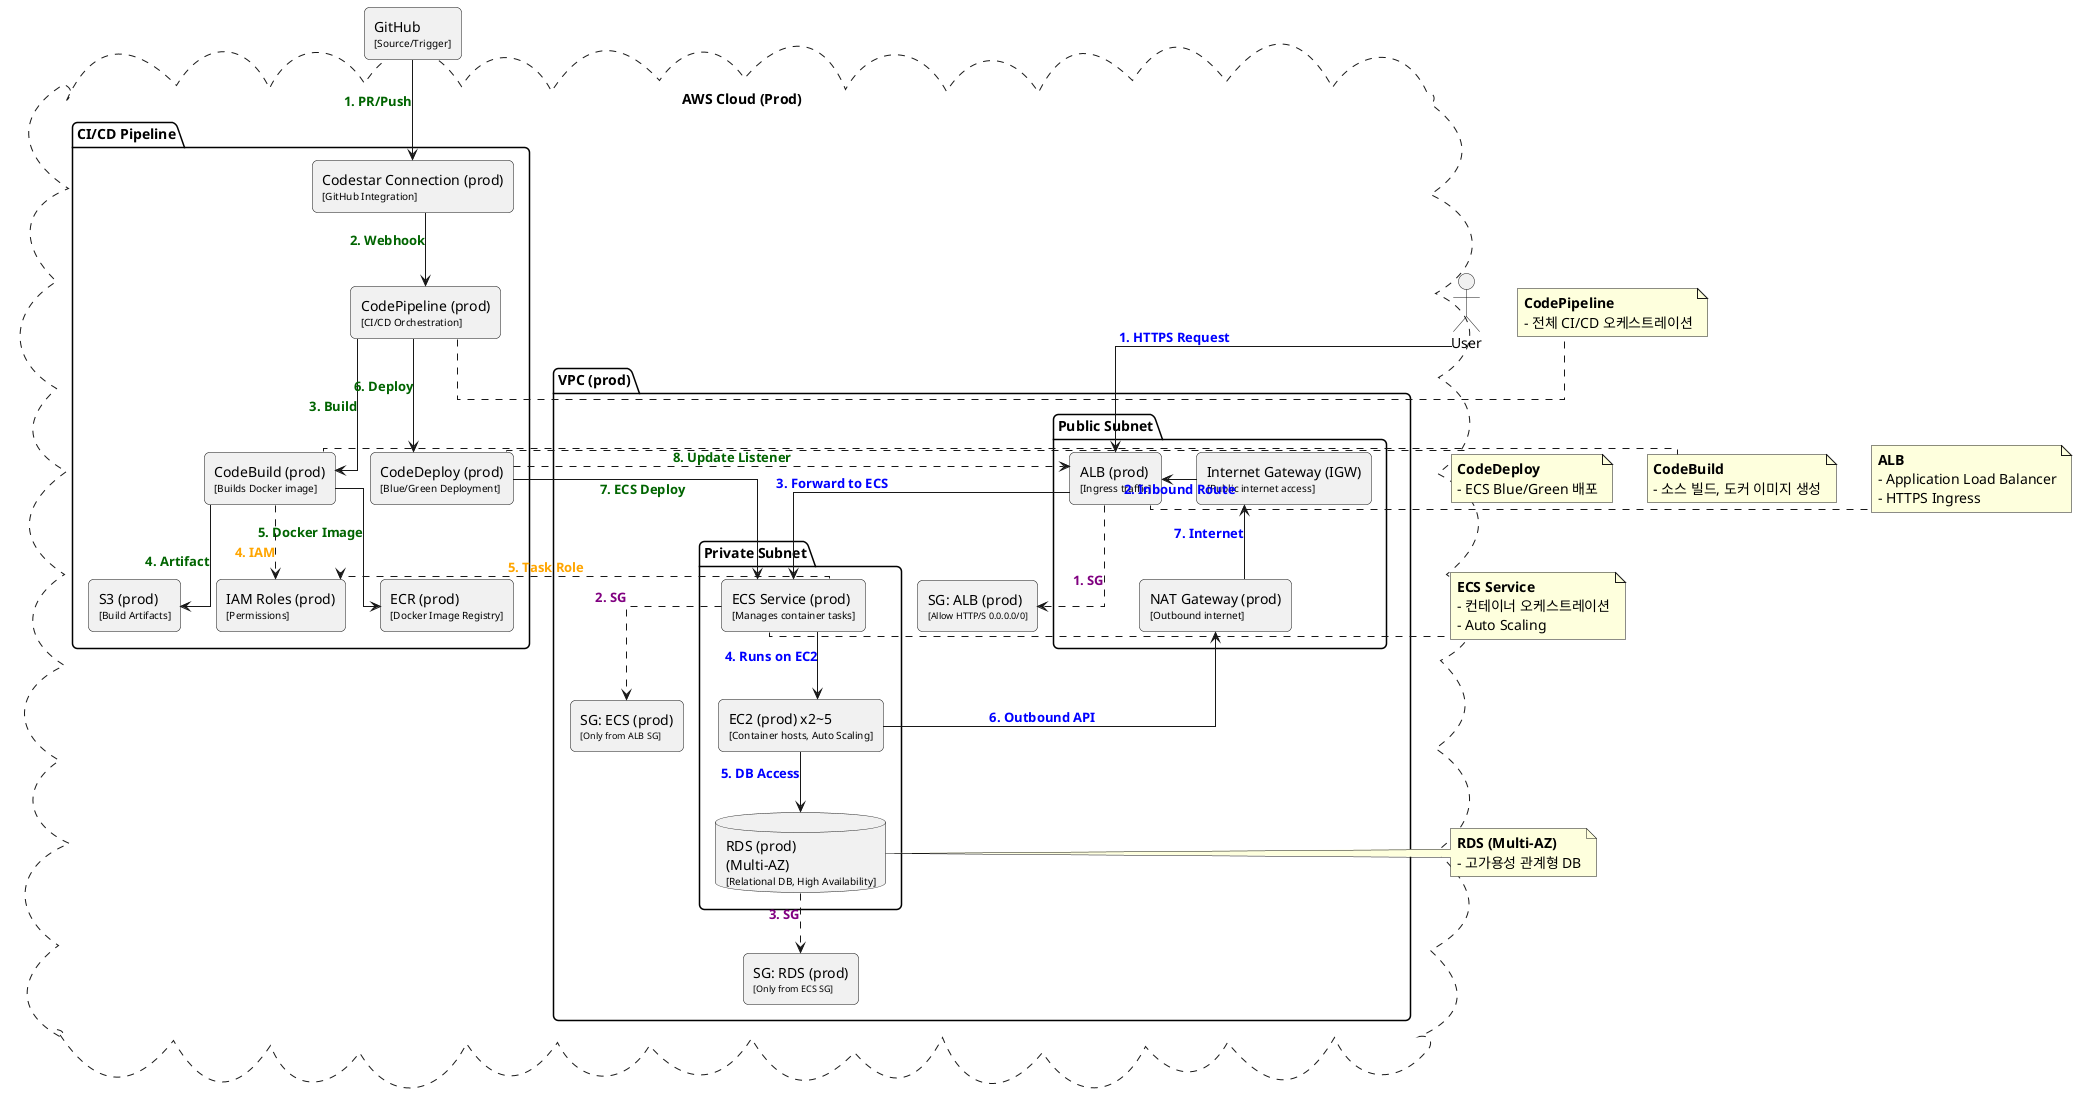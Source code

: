@startuml
skinparam linetype ortho
skinparam rectangleRoundCorner 10
skinparam packageRoundCorner 10
skinparam packageBorderStyle solid
skinparam databaseRoundCorner 20
skinparam cloudBorderStyle dashed
skinparam defaultFontSize 14
skinparam ArrowFontColor #333366
skinparam ArrowFontSize 13

actor "User" as user
rectangle "GitHub\n<size:10>[Source/Trigger]" as github

cloud "AWS Cloud (Prod)" {
  package "CI/CD Pipeline" {
    rectangle "CodePipeline (prod)\n<size:10>[CI/CD Orchestration]" as pipeline
    rectangle "CodeBuild (prod)\n<size:10>[Builds Docker image]" as codebuild
    rectangle "ECR (prod)\n<size:10>[Docker Image Registry]" as ecr
    rectangle "S3 (prod)\n<size:10>[Build Artifacts]" as s3
    rectangle "CodeDeploy (prod)\n<size:10>[Blue/Green Deployment]" as codedeploy
    rectangle "IAM Roles (prod)\n<size:10>[Permissions]" as iam
    rectangle "Codestar Connection (prod)\n<size:10>[GitHub Integration]" as codestar
  }

  package "VPC (prod)" {
    package "Public Subnet" {
      rectangle "Internet Gateway (IGW)\n<size:10>[Public internet access]" as igw
      rectangle "ALB (prod)\n<size:10>[Ingress traffic]" as alb
      rectangle "NAT Gateway (prod)\n<size:10>[Outbound internet]" as nat
    }

    package "Private Subnet" {
      rectangle "ECS Service (prod)\n<size:10>[Manages container tasks]" as ecs_service
      rectangle "EC2 (prod) x2~5\n<size:10>[Container hosts, Auto Scaling]" as ec2
      database "RDS (prod)\n(Multi-AZ)\n<size:10>[Relational DB, High Availability]" as rds
    }

    rectangle "SG: ALB (prod)\n<size:9>[Allow HTTP/S 0.0.0.0/0]" as sg_alb
    rectangle "SG: ECS (prod)\n<size:9>[Only from ALB SG]" as sg_ecs
    rectangle "SG: RDS (prod)\n<size:9>[Only from ECS SG]" as sg_rds
  }
}

' 사용자 → 서비스 흐름
user -down-> alb : "<b><color:blue>1. HTTPS Request</color></b>"
igw -right-> alb : "<b><color:blue>2. Inbound Route</color></b>"
alb -down-> ecs_service : "<b><color:blue>3. Forward to ECS</color></b>"
ecs_service -down-> ec2 : "<b><color:blue>4. Runs on EC2</color></b>"
ec2 -down-> rds : "<b><color:blue>5. DB Access</color></b>"
ec2 -right-> nat : "<b><color:blue>6. Outbound API</color></b>"
nat -up-> igw : "<b><color:blue>7. Internet</color></b>"

' CI/CD 파이프라인 흐름
github -down-> codestar : "<b><color:darkgreen>1. PR/Push</color></b>"
codestar -down-> pipeline : "<b><color:darkgreen>2. Webhook</color></b>"
pipeline -down-> codebuild : "<b><color:darkgreen>3. Build</color></b>"
codebuild -down-> s3 : "<b><color:darkgreen>4. Artifact</color></b>"
codebuild -down-> ecr : "<b><color:darkgreen>5. Docker Image</color></b>"
pipeline -down-> codedeploy : "<b><color:darkgreen>6. Deploy</color></b>"
codedeploy -down-> ecs_service : "<b><color:darkgreen>7. ECS Deploy</color></b>"
codedeploy .> alb : "<b><color:darkgreen>8. Update Listener</color></b>"

' 보안 그룹/권한 흐름
alb .down.> sg_alb : "<b><color:purple>1. SG</color></b>"
ecs_service .down.> sg_ecs : "<b><color:purple>2. SG</color></b>"
rds .down.> sg_rds : "<b><color:purple>3. SG</color></b>"
codebuild ..> iam : "<b><color:orange>4. IAM</color></b>"
ecs_service ..> iam : "<b><color:orange>5. Task Role</color></b>"

' 설명 주석
note right of pipeline
  <b>CodePipeline</b>
  - 전체 CI/CD 오케스트레이션
end note

note right of codebuild
  <b>CodeBuild</b>
  - 소스 빌드, 도커 이미지 생성
end note

note right of codedeploy
  <b>CodeDeploy</b>
  - ECS Blue/Green 배포
end note

note right of alb
  <b>ALB</b>
  - Application Load Balancer
  - HTTPS Ingress
end note

note right of ecs_service
  <b>ECS Service</b>
  - 컨테이너 오케스트레이션
  - Auto Scaling
end note

note right of rds
  <b>RDS (Multi-AZ)</b>
  - 고가용성 관계형 DB
end note

@enduml
